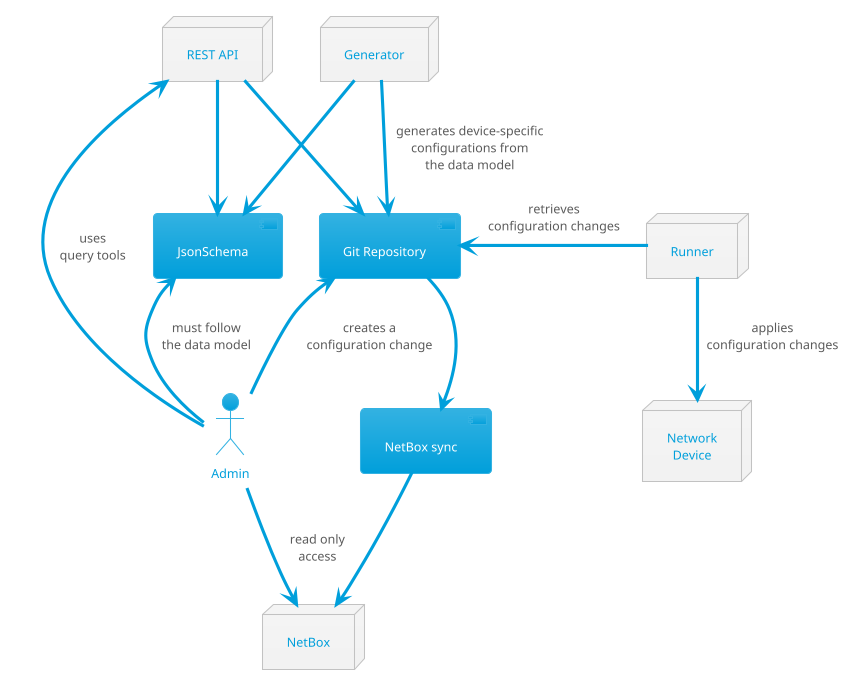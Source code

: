 @startuml name Git as Source of Truth

!theme bluegray
skinparam DefaultTextAlignment center
skinparam BackgroundColor White
skinparam Dpi 100

node RESTAPI as "REST API"
component Syncer as "NetBox sync"
node NetBox
' node Topology as "Topology\nMaker"
node Generator
component Repository as "Git Repository"
node Runner
node NetworkDevice as "Network\nDevice"
component JsonSchema
actor Admin

Generator -down-> JsonSchema
Generator -down-> Repository: generates device-specific\nconfigurations from\nthe data model
RESTAPI --> JsonSchema
RESTAPI -right-> Repository
Repository -down-> Syncer
Syncer -down-> NetBox
' Topology -up-> RESTAPI
' Admin -right-> Topology: views\ntopology diagrams
Admin -up-> JsonSchema: must follow\nthe data model
Admin -up-> Repository: creates a\nconfiguration change
Admin -up-> RESTAPI: uses\nquery tools
Admin -right-> NetBox: read only\naccess
Runner -right-> Repository: retrieves\nconfiguration changes
Runner -down-> NetworkDevice: applies\nconfiguration changes
@enduml
